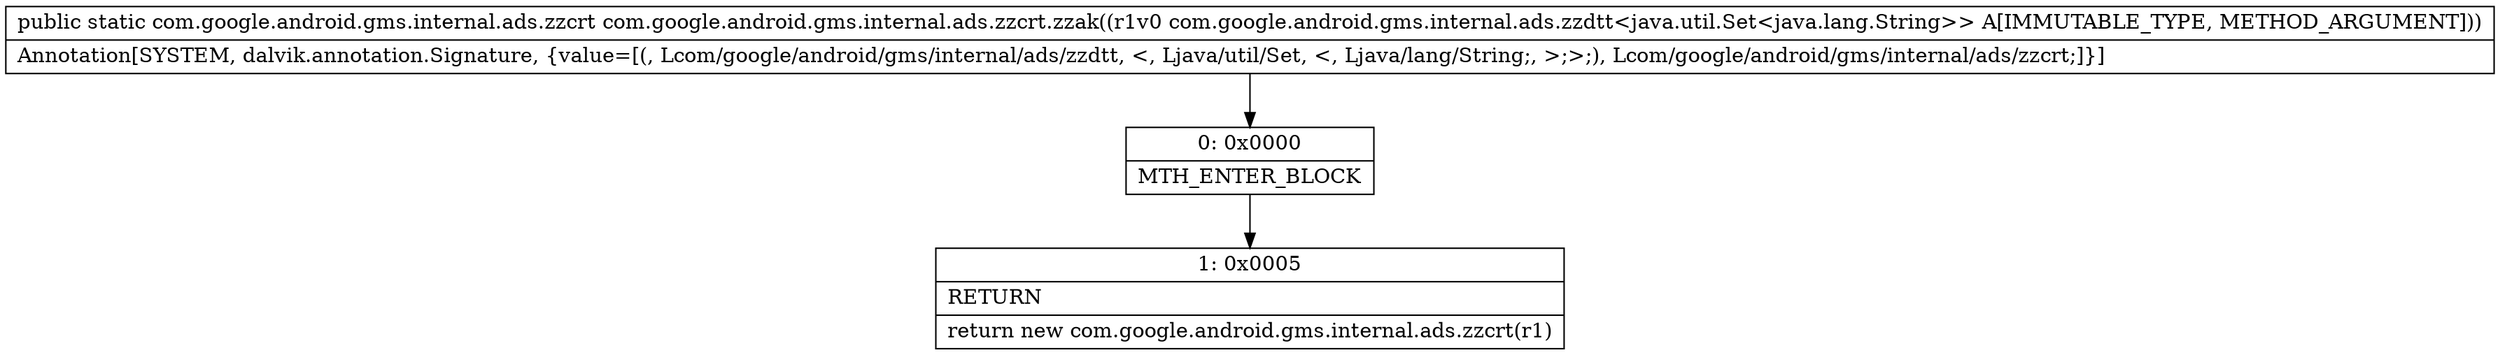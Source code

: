 digraph "CFG forcom.google.android.gms.internal.ads.zzcrt.zzak(Lcom\/google\/android\/gms\/internal\/ads\/zzdtt;)Lcom\/google\/android\/gms\/internal\/ads\/zzcrt;" {
Node_0 [shape=record,label="{0\:\ 0x0000|MTH_ENTER_BLOCK\l}"];
Node_1 [shape=record,label="{1\:\ 0x0005|RETURN\l|return new com.google.android.gms.internal.ads.zzcrt(r1)\l}"];
MethodNode[shape=record,label="{public static com.google.android.gms.internal.ads.zzcrt com.google.android.gms.internal.ads.zzcrt.zzak((r1v0 com.google.android.gms.internal.ads.zzdtt\<java.util.Set\<java.lang.String\>\> A[IMMUTABLE_TYPE, METHOD_ARGUMENT]))  | Annotation[SYSTEM, dalvik.annotation.Signature, \{value=[(, Lcom\/google\/android\/gms\/internal\/ads\/zzdtt, \<, Ljava\/util\/Set, \<, Ljava\/lang\/String;, \>;\>;), Lcom\/google\/android\/gms\/internal\/ads\/zzcrt;]\}]\l}"];
MethodNode -> Node_0;
Node_0 -> Node_1;
}

